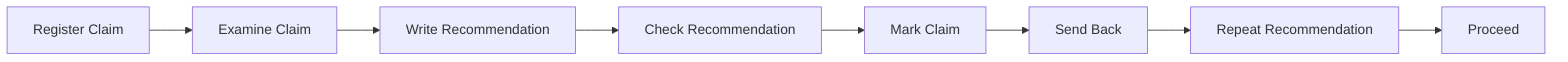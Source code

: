 graph LR
A[Register Claim] --> B[Examine Claim]
B --> C[Write Recommendation]
C --> D[Check Recommendation]
D --> E[Mark Claim]
E --> F[Send Back]
F --> G[Repeat Recommendation]
G --> H[Proceed]
